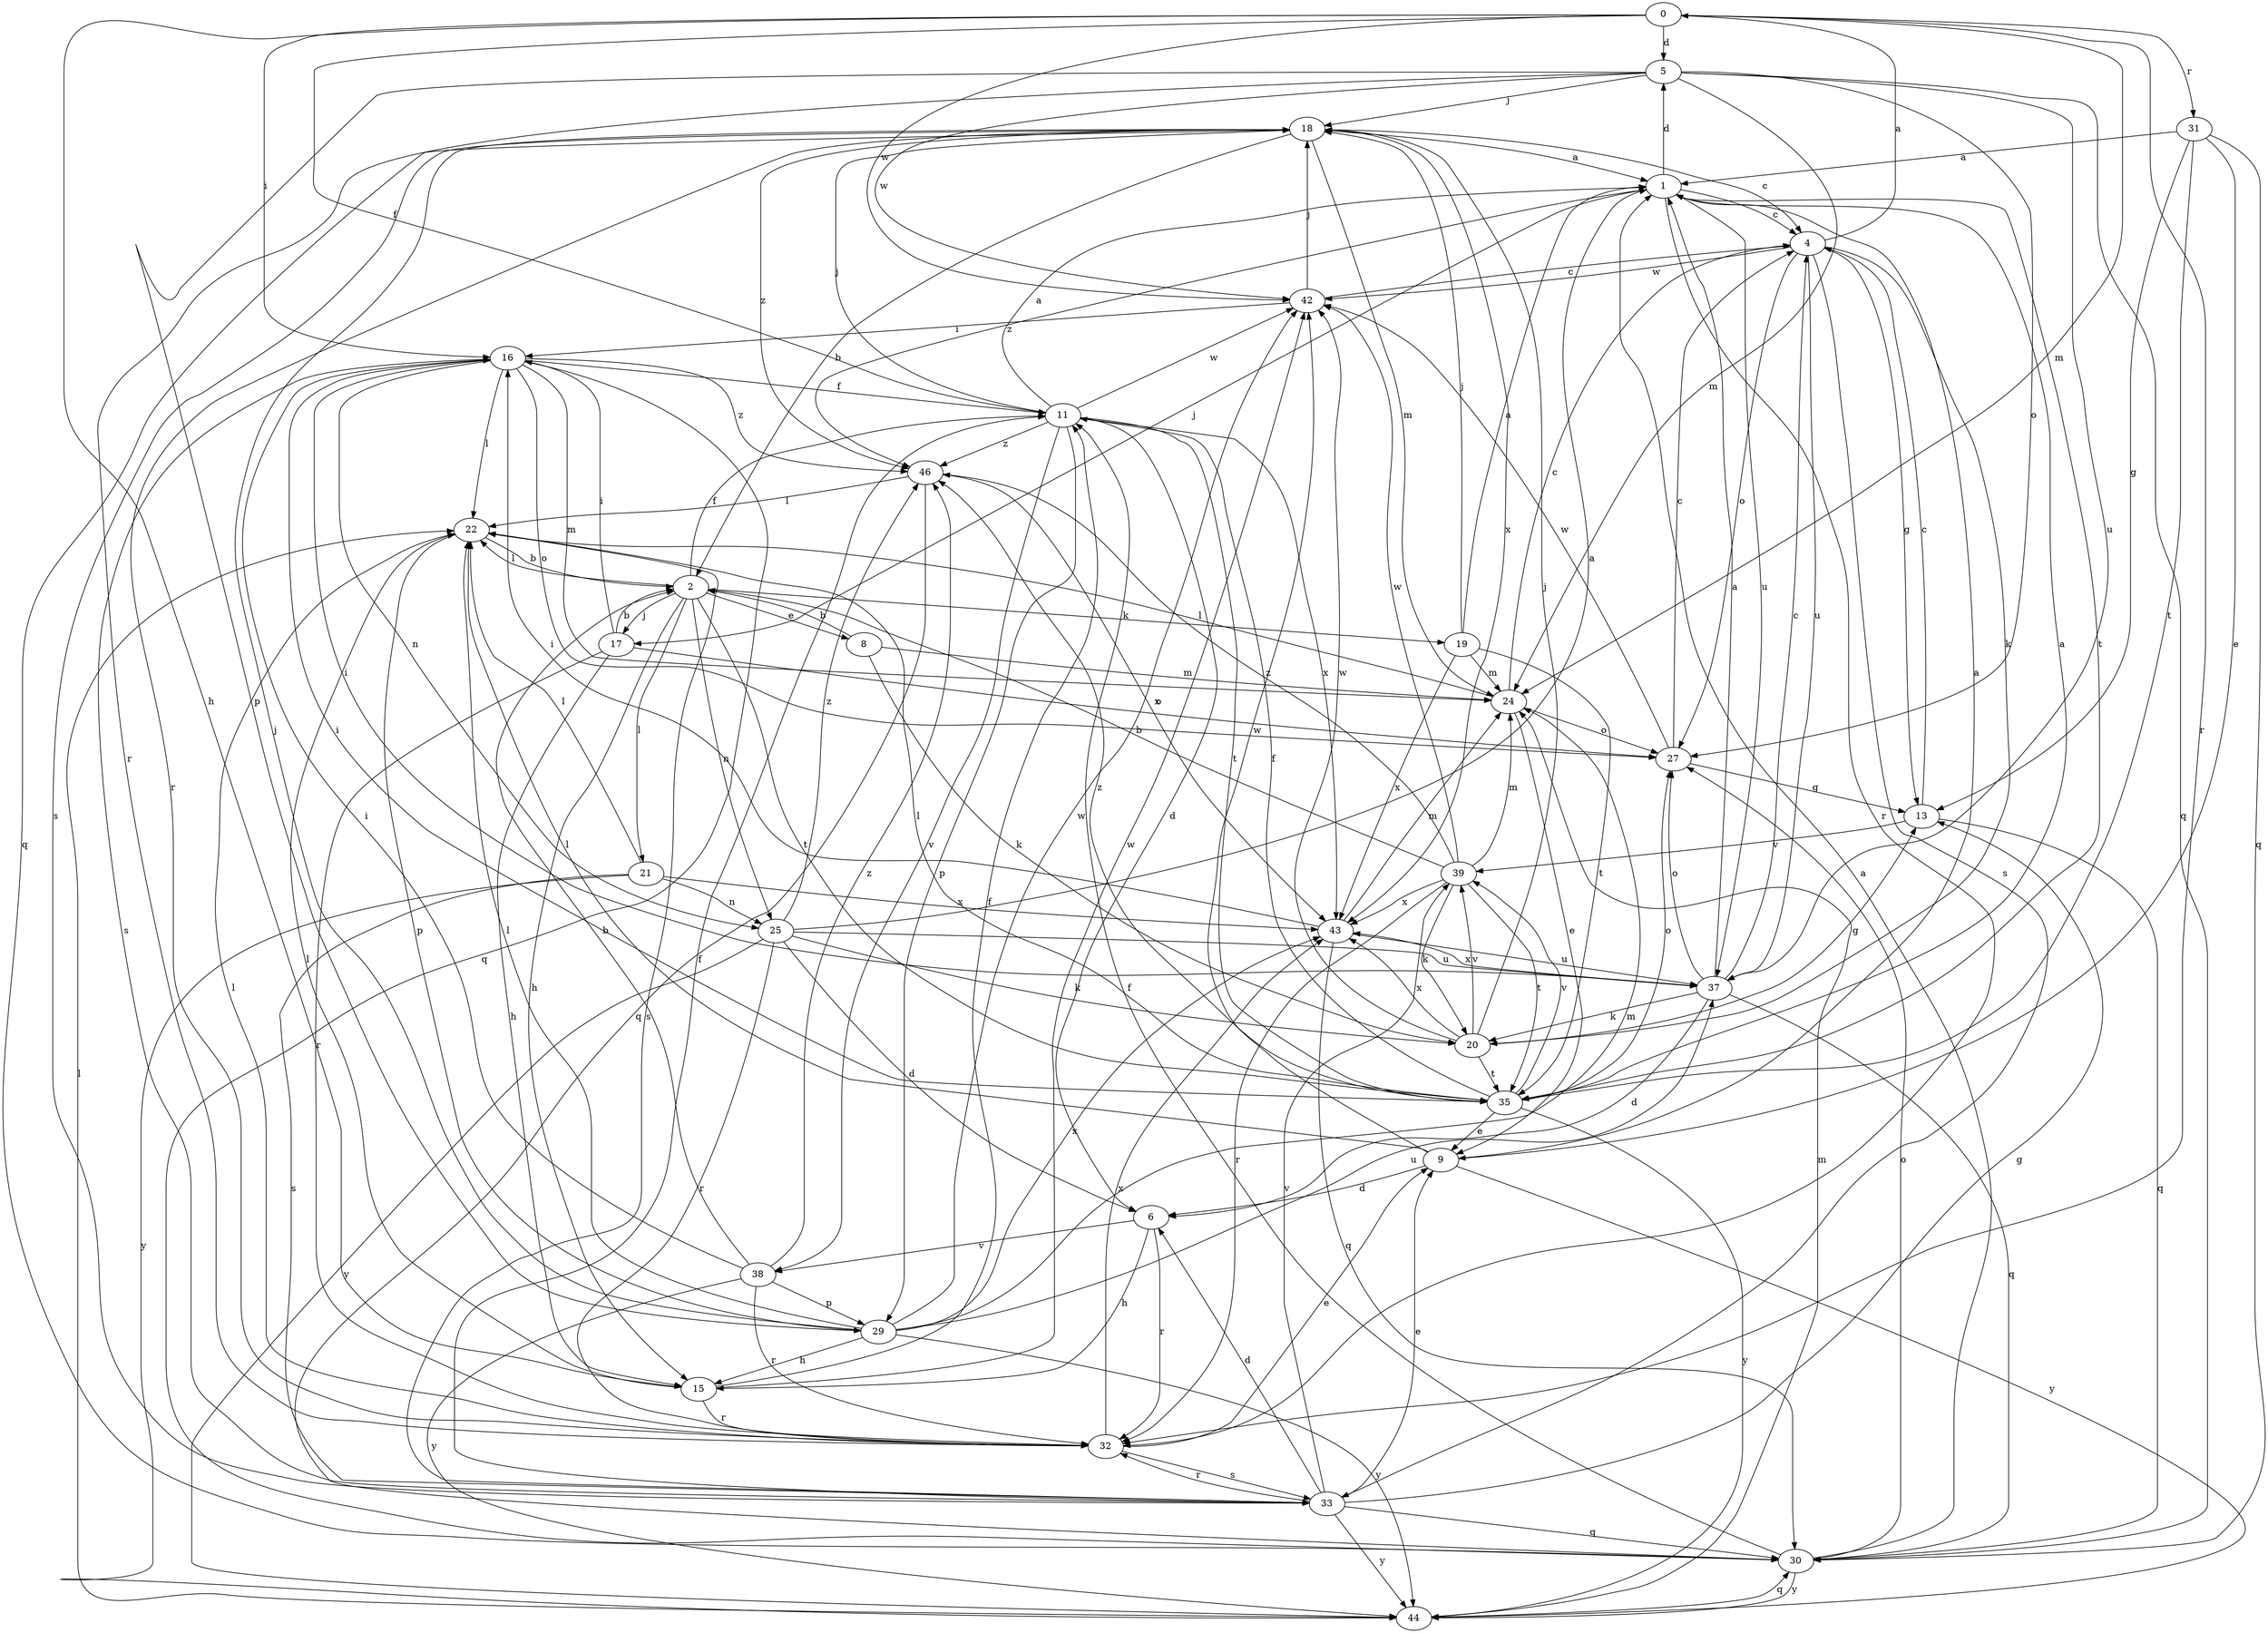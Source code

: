 strict digraph  {
0;
1;
2;
4;
5;
6;
8;
9;
11;
13;
15;
16;
17;
18;
19;
20;
21;
22;
24;
25;
27;
29;
30;
31;
32;
33;
35;
37;
38;
39;
42;
43;
44;
46;
0 -> 5  [label=d];
0 -> 11  [label=f];
0 -> 15  [label=h];
0 -> 16  [label=i];
0 -> 24  [label=m];
0 -> 31  [label=r];
0 -> 32  [label=r];
0 -> 42  [label=w];
1 -> 4  [label=c];
1 -> 5  [label=d];
1 -> 17  [label=j];
1 -> 32  [label=r];
1 -> 35  [label=t];
1 -> 37  [label=u];
1 -> 46  [label=z];
2 -> 8  [label=e];
2 -> 11  [label=f];
2 -> 15  [label=h];
2 -> 17  [label=j];
2 -> 19  [label=k];
2 -> 21  [label=l];
2 -> 22  [label=l];
2 -> 25  [label=n];
2 -> 35  [label=t];
4 -> 0  [label=a];
4 -> 13  [label=g];
4 -> 20  [label=k];
4 -> 27  [label=o];
4 -> 33  [label=s];
4 -> 37  [label=u];
4 -> 42  [label=w];
5 -> 18  [label=j];
5 -> 24  [label=m];
5 -> 27  [label=o];
5 -> 29  [label=p];
5 -> 30  [label=q];
5 -> 32  [label=r];
5 -> 37  [label=u];
5 -> 42  [label=w];
6 -> 15  [label=h];
6 -> 32  [label=r];
6 -> 38  [label=v];
8 -> 2  [label=b];
8 -> 20  [label=k];
8 -> 24  [label=m];
9 -> 1  [label=a];
9 -> 6  [label=d];
9 -> 22  [label=l];
9 -> 42  [label=w];
9 -> 44  [label=y];
11 -> 1  [label=a];
11 -> 6  [label=d];
11 -> 18  [label=j];
11 -> 29  [label=p];
11 -> 35  [label=t];
11 -> 38  [label=v];
11 -> 42  [label=w];
11 -> 43  [label=x];
11 -> 46  [label=z];
13 -> 4  [label=c];
13 -> 30  [label=q];
13 -> 39  [label=v];
15 -> 11  [label=f];
15 -> 22  [label=l];
15 -> 32  [label=r];
15 -> 42  [label=w];
16 -> 11  [label=f];
16 -> 22  [label=l];
16 -> 24  [label=m];
16 -> 25  [label=n];
16 -> 27  [label=o];
16 -> 30  [label=q];
16 -> 33  [label=s];
16 -> 46  [label=z];
17 -> 2  [label=b];
17 -> 15  [label=h];
17 -> 16  [label=i];
17 -> 27  [label=o];
17 -> 32  [label=r];
18 -> 1  [label=a];
18 -> 2  [label=b];
18 -> 4  [label=c];
18 -> 24  [label=m];
18 -> 30  [label=q];
18 -> 32  [label=r];
18 -> 33  [label=s];
18 -> 43  [label=x];
18 -> 46  [label=z];
19 -> 1  [label=a];
19 -> 18  [label=j];
19 -> 24  [label=m];
19 -> 35  [label=t];
19 -> 43  [label=x];
20 -> 13  [label=g];
20 -> 18  [label=j];
20 -> 35  [label=t];
20 -> 39  [label=v];
20 -> 42  [label=w];
20 -> 43  [label=x];
21 -> 22  [label=l];
21 -> 25  [label=n];
21 -> 33  [label=s];
21 -> 43  [label=x];
21 -> 44  [label=y];
22 -> 2  [label=b];
22 -> 29  [label=p];
22 -> 33  [label=s];
24 -> 4  [label=c];
24 -> 9  [label=e];
24 -> 22  [label=l];
24 -> 27  [label=o];
25 -> 1  [label=a];
25 -> 6  [label=d];
25 -> 20  [label=k];
25 -> 32  [label=r];
25 -> 37  [label=u];
25 -> 44  [label=y];
25 -> 46  [label=z];
27 -> 4  [label=c];
27 -> 13  [label=g];
27 -> 42  [label=w];
29 -> 15  [label=h];
29 -> 18  [label=j];
29 -> 22  [label=l];
29 -> 24  [label=m];
29 -> 37  [label=u];
29 -> 42  [label=w];
29 -> 43  [label=x];
29 -> 44  [label=y];
30 -> 1  [label=a];
30 -> 11  [label=f];
30 -> 27  [label=o];
30 -> 44  [label=y];
31 -> 1  [label=a];
31 -> 9  [label=e];
31 -> 13  [label=g];
31 -> 30  [label=q];
31 -> 35  [label=t];
32 -> 9  [label=e];
32 -> 22  [label=l];
32 -> 33  [label=s];
32 -> 43  [label=x];
33 -> 6  [label=d];
33 -> 9  [label=e];
33 -> 11  [label=f];
33 -> 13  [label=g];
33 -> 30  [label=q];
33 -> 32  [label=r];
33 -> 39  [label=v];
33 -> 44  [label=y];
35 -> 1  [label=a];
35 -> 9  [label=e];
35 -> 11  [label=f];
35 -> 16  [label=i];
35 -> 22  [label=l];
35 -> 27  [label=o];
35 -> 39  [label=v];
35 -> 44  [label=y];
35 -> 46  [label=z];
37 -> 1  [label=a];
37 -> 4  [label=c];
37 -> 6  [label=d];
37 -> 16  [label=i];
37 -> 20  [label=k];
37 -> 27  [label=o];
37 -> 30  [label=q];
37 -> 43  [label=x];
38 -> 2  [label=b];
38 -> 16  [label=i];
38 -> 29  [label=p];
38 -> 32  [label=r];
38 -> 44  [label=y];
38 -> 46  [label=z];
39 -> 2  [label=b];
39 -> 20  [label=k];
39 -> 24  [label=m];
39 -> 32  [label=r];
39 -> 35  [label=t];
39 -> 42  [label=w];
39 -> 43  [label=x];
39 -> 46  [label=z];
42 -> 4  [label=c];
42 -> 16  [label=i];
42 -> 18  [label=j];
43 -> 16  [label=i];
43 -> 24  [label=m];
43 -> 30  [label=q];
43 -> 37  [label=u];
44 -> 22  [label=l];
44 -> 24  [label=m];
44 -> 30  [label=q];
46 -> 22  [label=l];
46 -> 30  [label=q];
46 -> 43  [label=x];
}
